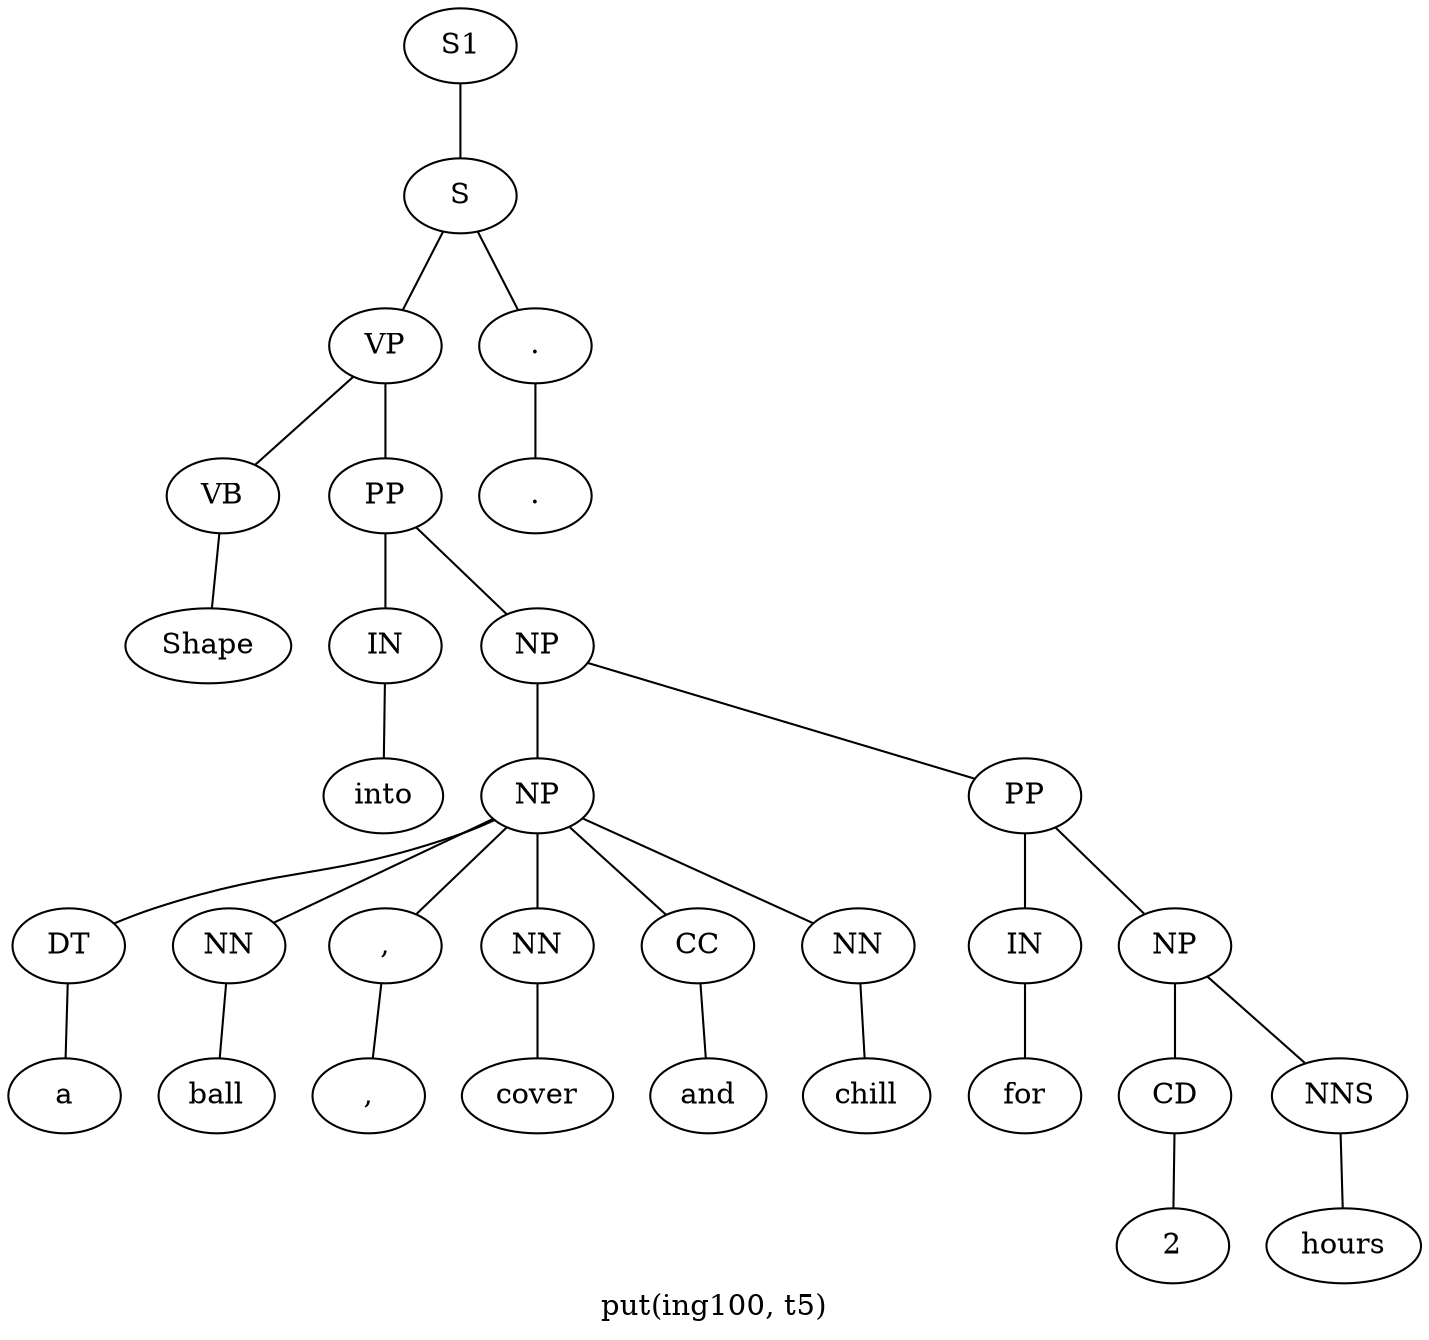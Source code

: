 graph SyntaxGraph {
	label = "put(ing100, t5)";
	Node0 [label="S1"];
	Node1 [label="S"];
	Node2 [label="VP"];
	Node3 [label="VB"];
	Node4 [label="Shape"];
	Node5 [label="PP"];
	Node6 [label="IN"];
	Node7 [label="into"];
	Node8 [label="NP"];
	Node9 [label="NP"];
	Node10 [label="DT"];
	Node11 [label="a"];
	Node12 [label="NN"];
	Node13 [label="ball"];
	Node14 [label=","];
	Node15 [label=","];
	Node16 [label="NN"];
	Node17 [label="cover"];
	Node18 [label="CC"];
	Node19 [label="and"];
	Node20 [label="NN"];
	Node21 [label="chill"];
	Node22 [label="PP"];
	Node23 [label="IN"];
	Node24 [label="for"];
	Node25 [label="NP"];
	Node26 [label="CD"];
	Node27 [label="2"];
	Node28 [label="NNS"];
	Node29 [label="hours"];
	Node30 [label="."];
	Node31 [label="."];

	Node0 -- Node1;
	Node1 -- Node2;
	Node1 -- Node30;
	Node2 -- Node3;
	Node2 -- Node5;
	Node3 -- Node4;
	Node5 -- Node6;
	Node5 -- Node8;
	Node6 -- Node7;
	Node8 -- Node9;
	Node8 -- Node22;
	Node9 -- Node10;
	Node9 -- Node12;
	Node9 -- Node14;
	Node9 -- Node16;
	Node9 -- Node18;
	Node9 -- Node20;
	Node10 -- Node11;
	Node12 -- Node13;
	Node14 -- Node15;
	Node16 -- Node17;
	Node18 -- Node19;
	Node20 -- Node21;
	Node22 -- Node23;
	Node22 -- Node25;
	Node23 -- Node24;
	Node25 -- Node26;
	Node25 -- Node28;
	Node26 -- Node27;
	Node28 -- Node29;
	Node30 -- Node31;
}